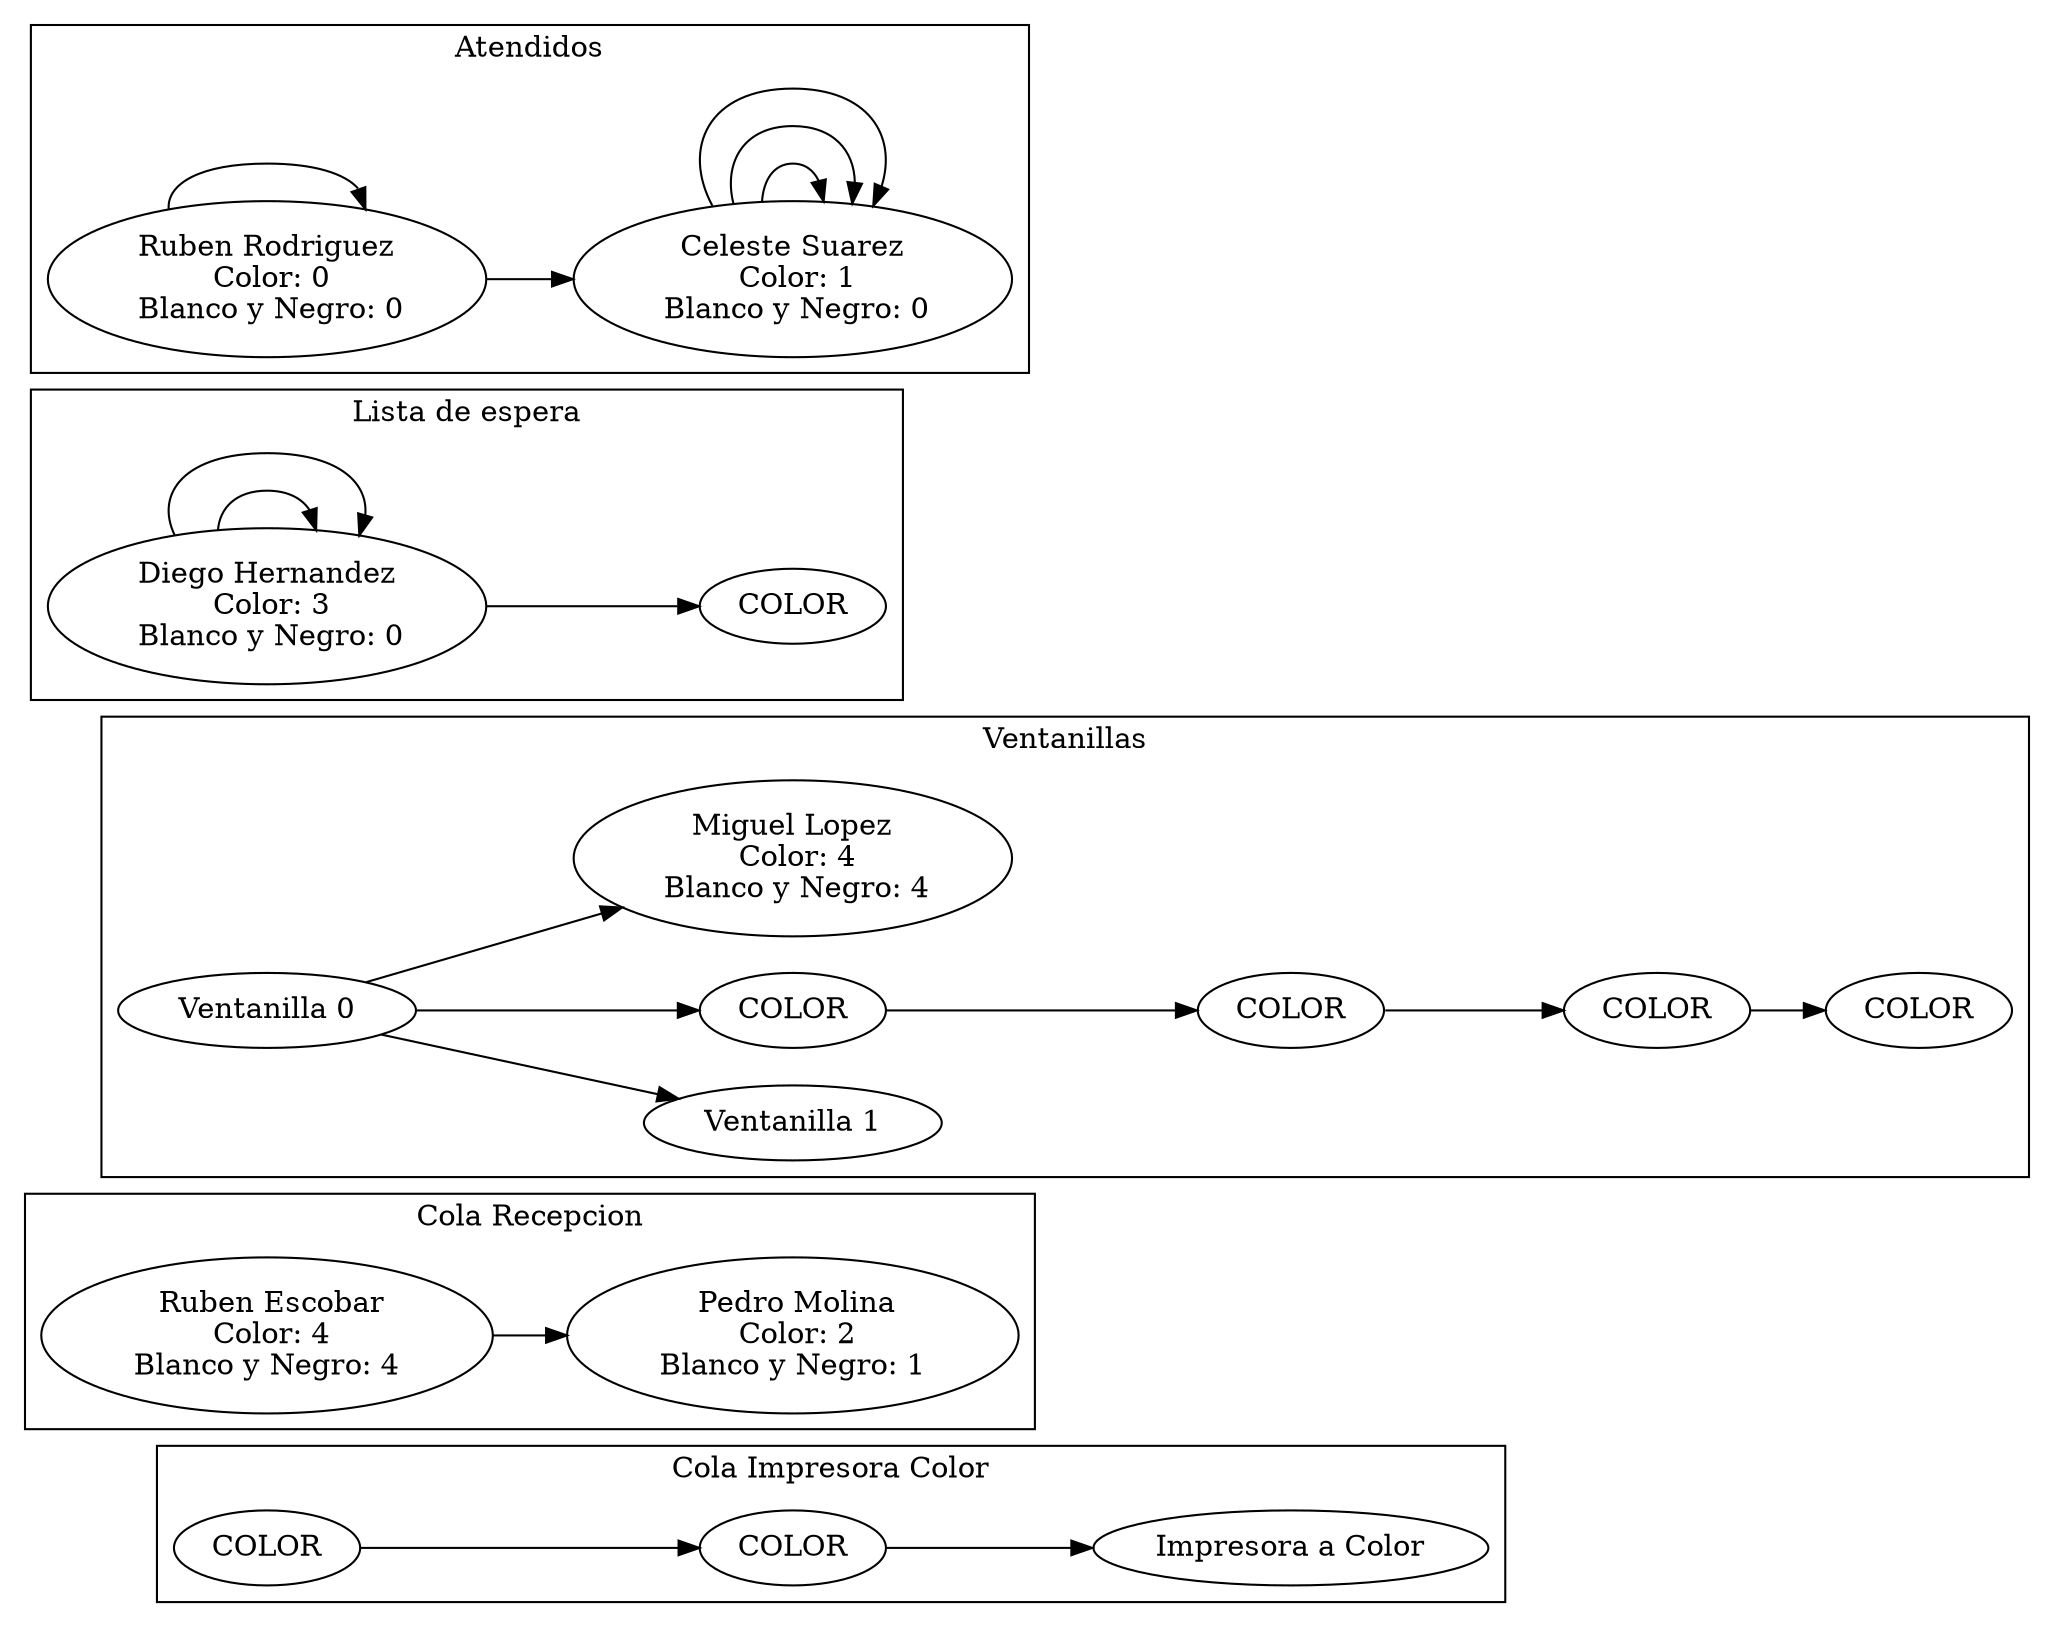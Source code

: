 digraph G{
rankdir=LR;
subgraph clusterPrintBN {
label="Cola Impresora Blanco y Negro"}subgraph clusterPrintColor {
label="Cola Impresora Color"dc0118f4ab4aaf23daa0d357376[label="COLOR"];
dc0118f4ab4aaf23daa0d357376->ccefbe50f014d58bd77bfd061befe03;
ccefbe50f014d58bd77bfd061befe03[label="COLOR"];
C[label="Impresora a Color"];
ccefbe50f014d58bd77bfd061befe03-> C;
}subgraph clusterColaRecepcion {
label="Cola Recepcion"dfae9214300aa898cb2687fc6ab[label=" Ruben Escobar
 Color: 4
 Blanco y Negro: 4 "];
dfae9214300aa898cb2687fc6ab->cd8f9e5dd9b4a0e894c66580e4b19c9;
cd8f9e5dd9b4a0e894c66580e4b19c9[label=" Pedro Molina
 Color: 2
 Blanco y Negro: 1 "];
}subgraph clusterListaVentanillas {
label="Ventanillas"c67f7fbb2499c91b3b799300199af[label=" Ventanilla 0 "];
c67f7fbb2499c91b3b799300199af->edbbd7e6104031a6375c26271f63a2;
c67f7fbb2499c91b3b799300199af->fd101424c094a2d922836273d6c1a76;
fd101424c094a2d922836273d6c1a76[label="COLOR"];
fd101424c094a2d922836273d6c1a76->cf1a34b088cdf99efbb61f437;
cf1a34b088cdf99efbb61f437[label="COLOR"];
cf1a34b088cdf99efbb61f437->afe12ed114759be184cba48e8d5a5;
afe12ed114759be184cba48e8d5a5[label="COLOR"];
afe12ed114759be184cba48e8d5a5->d8e17c670024f15a8e5b9f48c1e36c2;
d8e17c670024f15a8e5b9f48c1e36c2[label="COLOR"];
ca4e9d7f1f645f6aa61ac6dc42d2a23[label="Miguel Lopez
 Color: 4
 Blanco y Negro: 4"];
c67f7fbb2499c91b3b799300199af->ca4e9d7f1f645f6aa61ac6dc42d2a23;
edbbd7e6104031a6375c26271f63a2[label=" Ventanilla 1 "];
}subgraph clusterListaEspera {
label="Lista de espera"bfb62d84f2c44d38ec96bf4503543b9->aeb30ff876844709fa56a397809d89a;
aeb30ff876844709fa56a397809d89a[label="COLOR"];
bfb62d84f2c44d38ec96bf4503543b9[label="Diego Hernandez
 Color: 3
 Blanco y Negro: 0"];
bfb62d84f2c44d38ec96bf4503543b9->bfb62d84f2c44d38ec96bf4503543b9;
bfb62d84f2c44d38ec96bf4503543b9->bfb62d84f2c44d38ec96bf4503543b9;
}subgraph clusterListaAtendidos {
label="Atendidos"ef76921f664571886953c2744901e1[label="Ruben Rodriguez
 Color: 0
 Blanco y Negro: 0"];
ef76921f664571886953c2744901e1->ef76921f664571886953c2744901e1;
ef76921f664571886953c2744901e1[label="Ruben Rodriguez
 Color: 0
 Blanco y Negro: 0"];
ef76921f664571886953c2744901e1->ce9644bdf1446818b65be09d9677ce1;
ce9644bdf1446818b65be09d9677ce1[label="Celeste Suarez
 Color: 1
 Blanco y Negro: 0"];
ce9644bdf1446818b65be09d9677ce1->ce9644bdf1446818b65be09d9677ce1;
ce9644bdf1446818b65be09d9677ce1[label="Celeste Suarez
 Color: 1
 Blanco y Negro: 0"];
ce9644bdf1446818b65be09d9677ce1->ce9644bdf1446818b65be09d9677ce1;
ce9644bdf1446818b65be09d9677ce1[label="Celeste Suarez
 Color: 1
 Blanco y Negro: 0"];
ce9644bdf1446818b65be09d9677ce1->ce9644bdf1446818b65be09d9677ce1;
ce9644bdf1446818b65be09d9677ce1[label="Celeste Suarez
 Color: 1
 Blanco y Negro: 0"];
}}